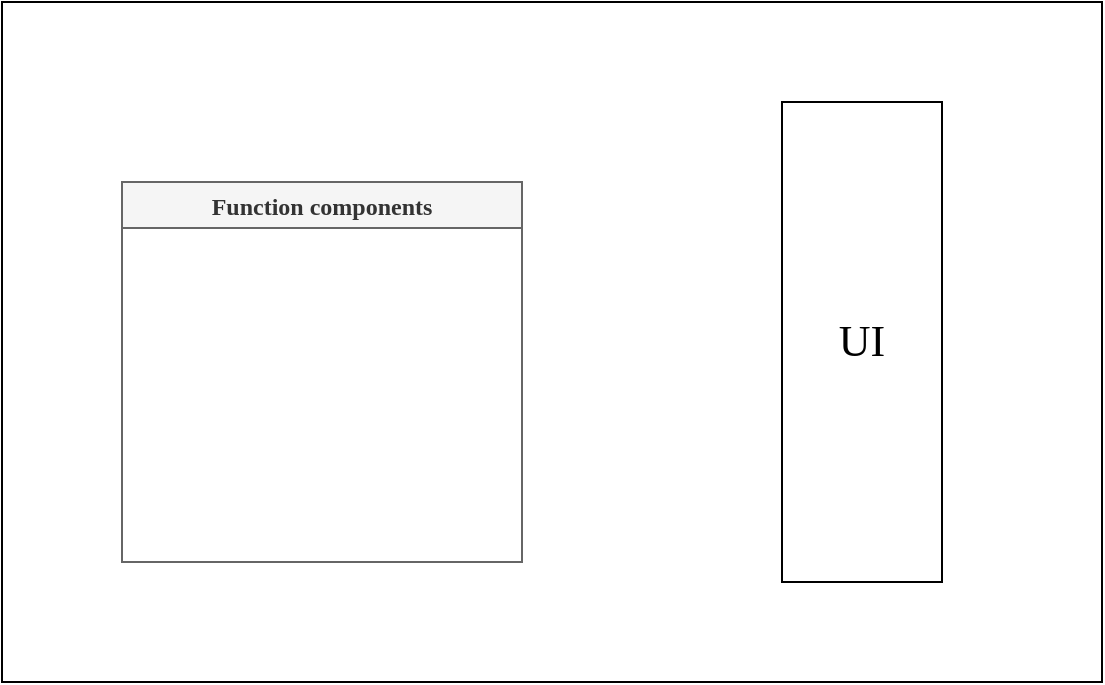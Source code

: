 <mxfile version="15.6.2" type="github">
  <diagram id="QzgkXA_fUVWW8URtOito" name="Page-1">
    <mxGraphModel dx="946" dy="558" grid="1" gridSize="10" guides="1" tooltips="1" connect="1" arrows="1" fold="1" page="1" pageScale="1" pageWidth="827" pageHeight="1169" math="0" shadow="0">
      <root>
        <mxCell id="0" />
        <mxCell id="1" parent="0" />
        <mxCell id="XxcNvxv74E-9oQHgmWy_-7" value="" style="rounded=0;whiteSpace=wrap;html=1;fontFamily=Comic Sans MS;" vertex="1" parent="1">
          <mxGeometry x="70" y="30" width="550" height="340" as="geometry" />
        </mxCell>
        <mxCell id="XxcNvxv74E-9oQHgmWy_-3" value="Function components" style="swimlane;fillColor=#f5f5f5;fontColor=#333333;strokeColor=#666666;fontFamily=Comic Sans MS;" vertex="1" parent="1">
          <mxGeometry x="130" y="120" width="200" height="190" as="geometry" />
        </mxCell>
        <mxCell id="XxcNvxv74E-9oQHgmWy_-9" value="&lt;span style=&quot;font-size: 22px&quot;&gt;UI&lt;/span&gt;" style="rounded=0;whiteSpace=wrap;html=1;fontFamily=Comic Sans MS;" vertex="1" parent="1">
          <mxGeometry x="460" y="80" width="80" height="240" as="geometry" />
        </mxCell>
      </root>
    </mxGraphModel>
  </diagram>
</mxfile>
